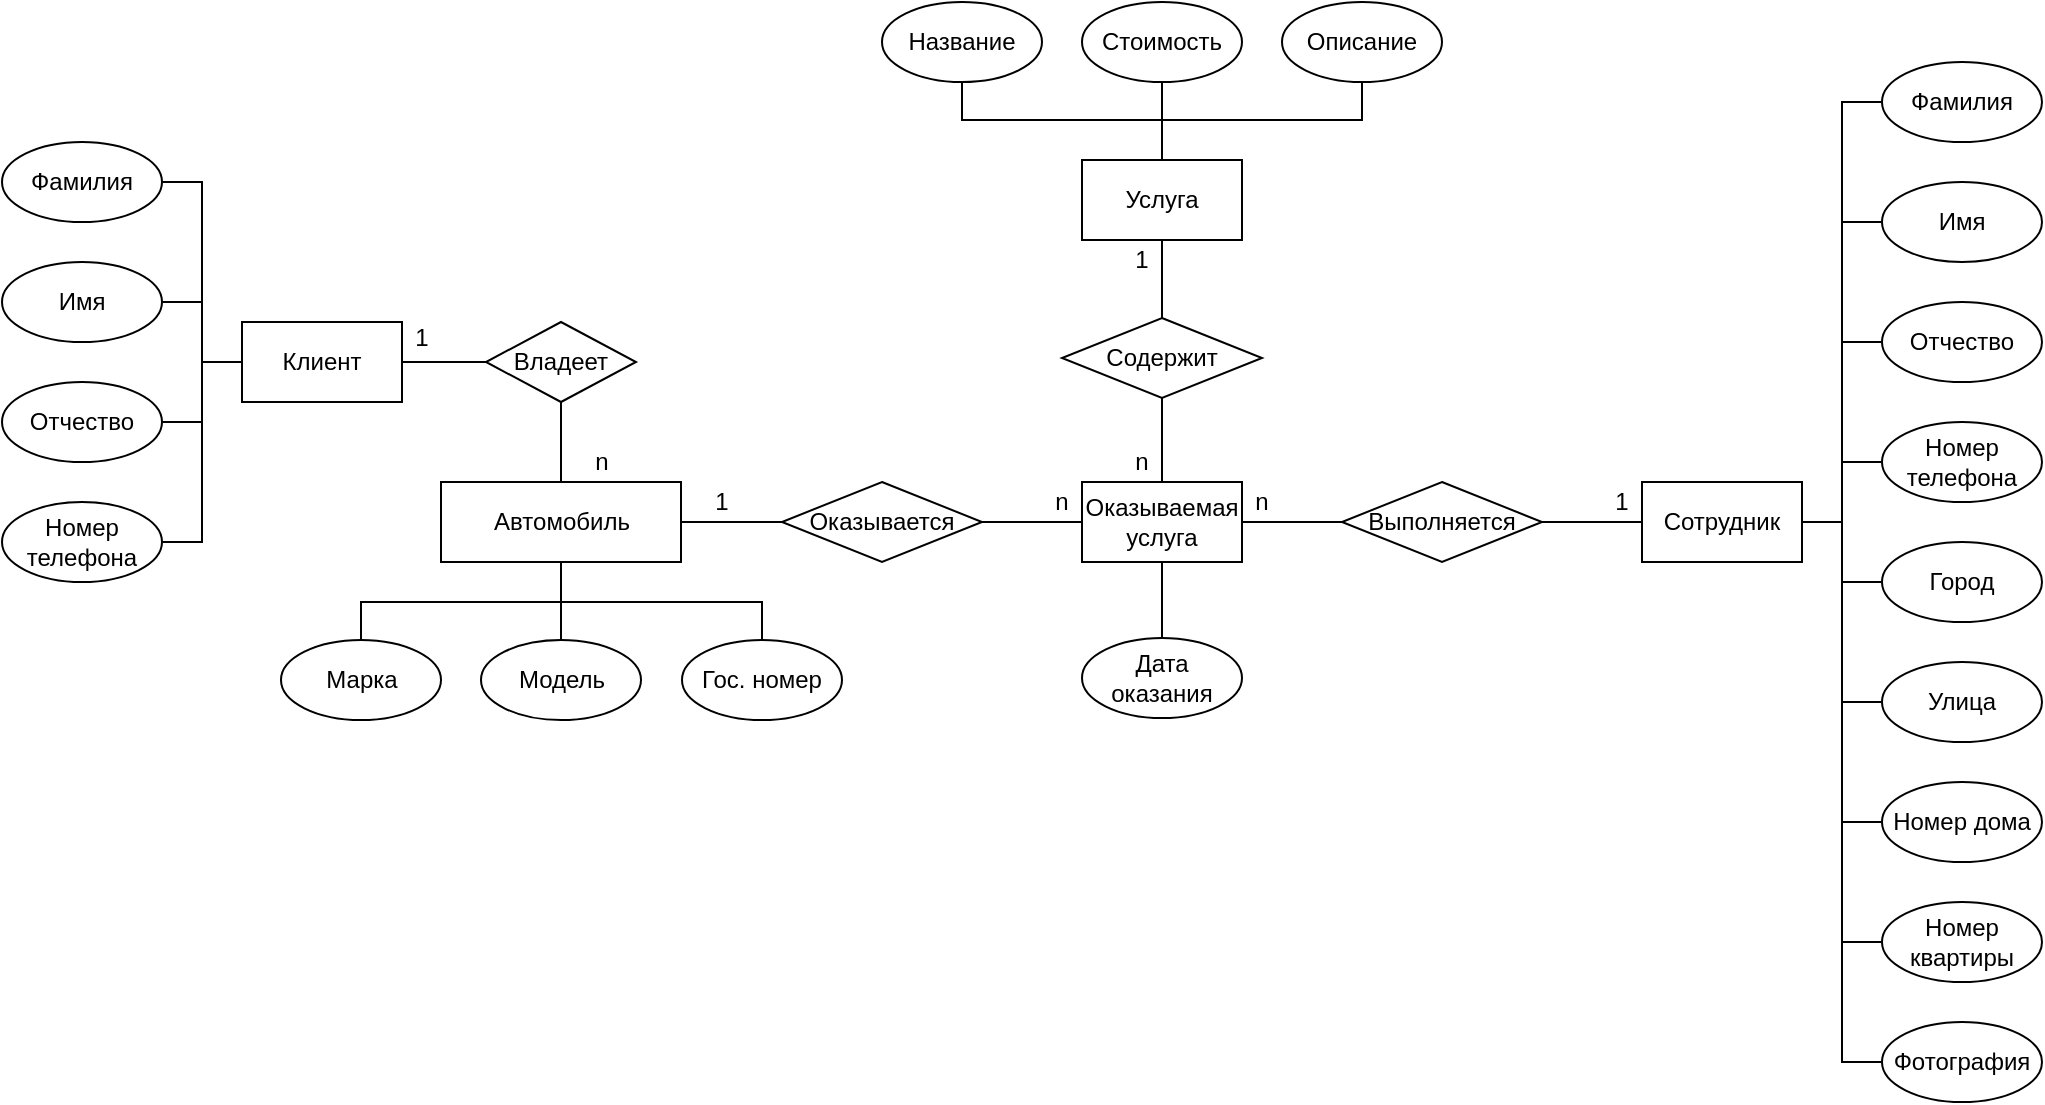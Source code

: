<mxfile version="24.9.0">
  <diagram name="Страница — 1" id="UIwuyxUuAgWcMKRViX4k">
    <mxGraphModel dx="1810" dy="460" grid="1" gridSize="10" guides="1" tooltips="1" connect="1" arrows="1" fold="1" page="1" pageScale="1" pageWidth="827" pageHeight="1169" math="0" shadow="0">
      <root>
        <mxCell id="0" />
        <mxCell id="1" parent="0" />
        <mxCell id="mFbKZ_o9LPMVzAf8WOri-20" value="Марка" style="ellipse;whiteSpace=wrap;html=1;" parent="1" vertex="1">
          <mxGeometry x="19.5" y="519" width="80" height="40" as="geometry" />
        </mxCell>
        <mxCell id="mFbKZ_o9LPMVzAf8WOri-21" value="Модель" style="ellipse;whiteSpace=wrap;html=1;" parent="1" vertex="1">
          <mxGeometry x="119.5" y="519" width="80" height="40" as="geometry" />
        </mxCell>
        <mxCell id="mFbKZ_o9LPMVzAf8WOri-117" style="edgeStyle=orthogonalEdgeStyle;rounded=0;orthogonalLoop=1;jettySize=auto;html=1;exitX=0.5;exitY=1;exitDx=0;exitDy=0;entryX=0.5;entryY=0;entryDx=0;entryDy=0;endArrow=none;endFill=0;" parent="1" source="mFbKZ_o9LPMVzAf8WOri-25" target="mFbKZ_o9LPMVzAf8WOri-21" edge="1">
          <mxGeometry relative="1" as="geometry" />
        </mxCell>
        <mxCell id="mFbKZ_o9LPMVzAf8WOri-118" style="edgeStyle=orthogonalEdgeStyle;rounded=0;orthogonalLoop=1;jettySize=auto;html=1;exitX=0.5;exitY=1;exitDx=0;exitDy=0;entryX=0.5;entryY=0;entryDx=0;entryDy=0;endArrow=none;endFill=0;" parent="1" source="mFbKZ_o9LPMVzAf8WOri-25" target="mFbKZ_o9LPMVzAf8WOri-30" edge="1">
          <mxGeometry relative="1" as="geometry">
            <Array as="points">
              <mxPoint x="160" y="500" />
              <mxPoint x="260" y="500" />
            </Array>
          </mxGeometry>
        </mxCell>
        <mxCell id="mFbKZ_o9LPMVzAf8WOri-119" style="edgeStyle=orthogonalEdgeStyle;rounded=0;orthogonalLoop=1;jettySize=auto;html=1;exitX=0.5;exitY=1;exitDx=0;exitDy=0;entryX=0.5;entryY=0;entryDx=0;entryDy=0;endArrow=none;endFill=0;" parent="1" source="mFbKZ_o9LPMVzAf8WOri-25" target="mFbKZ_o9LPMVzAf8WOri-20" edge="1">
          <mxGeometry relative="1" as="geometry">
            <Array as="points">
              <mxPoint x="160" y="500" />
              <mxPoint x="60" y="500" />
            </Array>
          </mxGeometry>
        </mxCell>
        <mxCell id="mFbKZ_o9LPMVzAf8WOri-25" value="Автомобиль" style="rounded=0;whiteSpace=wrap;html=1;" parent="1" vertex="1">
          <mxGeometry x="99.5" y="440" width="120" height="40" as="geometry" />
        </mxCell>
        <mxCell id="mFbKZ_o9LPMVzAf8WOri-110" style="edgeStyle=orthogonalEdgeStyle;rounded=0;orthogonalLoop=1;jettySize=auto;html=1;exitX=0;exitY=0.5;exitDx=0;exitDy=0;entryX=1;entryY=0.5;entryDx=0;entryDy=0;endArrow=none;endFill=0;startArrow=none;startFill=0;" parent="1" source="mFbKZ_o9LPMVzAf8WOri-26" target="mFbKZ_o9LPMVzAf8WOri-28" edge="1">
          <mxGeometry relative="1" as="geometry" />
        </mxCell>
        <mxCell id="mFbKZ_o9LPMVzAf8WOri-112" style="edgeStyle=orthogonalEdgeStyle;rounded=0;orthogonalLoop=1;jettySize=auto;html=1;exitX=0.5;exitY=1;exitDx=0;exitDy=0;entryX=0.5;entryY=0;entryDx=0;entryDy=0;endArrow=none;endFill=0;startArrow=none;startFill=0;" parent="1" source="mFbKZ_o9LPMVzAf8WOri-26" target="mFbKZ_o9LPMVzAf8WOri-25" edge="1">
          <mxGeometry relative="1" as="geometry" />
        </mxCell>
        <mxCell id="mFbKZ_o9LPMVzAf8WOri-26" value="Владеет" style="rhombus;whiteSpace=wrap;html=1;" parent="1" vertex="1">
          <mxGeometry x="122" y="360" width="75" height="40" as="geometry" />
        </mxCell>
        <mxCell id="mFbKZ_o9LPMVzAf8WOri-28" value="Клиент" style="rounded=0;whiteSpace=wrap;html=1;" parent="1" vertex="1">
          <mxGeometry y="360" width="80" height="40" as="geometry" />
        </mxCell>
        <mxCell id="mFbKZ_o9LPMVzAf8WOri-30" value="Гос. номер" style="ellipse;whiteSpace=wrap;html=1;" parent="1" vertex="1">
          <mxGeometry x="220" y="519" width="80" height="40" as="geometry" />
        </mxCell>
        <mxCell id="mFbKZ_o9LPMVzAf8WOri-106" style="edgeStyle=orthogonalEdgeStyle;rounded=0;orthogonalLoop=1;jettySize=auto;html=1;exitX=1;exitY=0.5;exitDx=0;exitDy=0;entryX=0;entryY=0.5;entryDx=0;entryDy=0;endArrow=none;endFill=0;" parent="1" source="mFbKZ_o9LPMVzAf8WOri-32" target="mFbKZ_o9LPMVzAf8WOri-28" edge="1">
          <mxGeometry relative="1" as="geometry" />
        </mxCell>
        <mxCell id="mFbKZ_o9LPMVzAf8WOri-32" value="Фамилия" style="ellipse;whiteSpace=wrap;html=1;" parent="1" vertex="1">
          <mxGeometry x="-120" y="270" width="80" height="40" as="geometry" />
        </mxCell>
        <mxCell id="mFbKZ_o9LPMVzAf8WOri-107" style="edgeStyle=orthogonalEdgeStyle;rounded=0;orthogonalLoop=1;jettySize=auto;html=1;exitX=1;exitY=0.5;exitDx=0;exitDy=0;entryX=0;entryY=0.5;entryDx=0;entryDy=0;endArrow=none;endFill=0;" parent="1" source="mFbKZ_o9LPMVzAf8WOri-34" target="mFbKZ_o9LPMVzAf8WOri-28" edge="1">
          <mxGeometry relative="1" as="geometry" />
        </mxCell>
        <mxCell id="mFbKZ_o9LPMVzAf8WOri-34" value="Имя" style="ellipse;whiteSpace=wrap;html=1;" parent="1" vertex="1">
          <mxGeometry x="-120" y="330" width="80" height="40" as="geometry" />
        </mxCell>
        <mxCell id="mFbKZ_o9LPMVzAf8WOri-108" style="edgeStyle=orthogonalEdgeStyle;rounded=0;orthogonalLoop=1;jettySize=auto;html=1;exitX=1;exitY=0.5;exitDx=0;exitDy=0;entryX=0;entryY=0.5;entryDx=0;entryDy=0;endArrow=none;endFill=0;" parent="1" source="mFbKZ_o9LPMVzAf8WOri-36" target="mFbKZ_o9LPMVzAf8WOri-28" edge="1">
          <mxGeometry relative="1" as="geometry" />
        </mxCell>
        <mxCell id="mFbKZ_o9LPMVzAf8WOri-36" value="Отчество" style="ellipse;whiteSpace=wrap;html=1;" parent="1" vertex="1">
          <mxGeometry x="-120" y="390" width="80" height="40" as="geometry" />
        </mxCell>
        <mxCell id="mFbKZ_o9LPMVzAf8WOri-109" style="edgeStyle=orthogonalEdgeStyle;rounded=0;orthogonalLoop=1;jettySize=auto;html=1;exitX=1;exitY=0.5;exitDx=0;exitDy=0;entryX=0;entryY=0.5;entryDx=0;entryDy=0;endArrow=none;endFill=0;" parent="1" source="mFbKZ_o9LPMVzAf8WOri-38" target="mFbKZ_o9LPMVzAf8WOri-28" edge="1">
          <mxGeometry relative="1" as="geometry" />
        </mxCell>
        <mxCell id="mFbKZ_o9LPMVzAf8WOri-38" value="Номер телефона" style="ellipse;whiteSpace=wrap;html=1;" parent="1" vertex="1">
          <mxGeometry x="-120" y="450" width="80" height="40" as="geometry" />
        </mxCell>
        <mxCell id="mFbKZ_o9LPMVzAf8WOri-59" value="Дата оказания" style="ellipse;whiteSpace=wrap;html=1;" parent="1" vertex="1">
          <mxGeometry x="420" y="518" width="80" height="40" as="geometry" />
        </mxCell>
        <mxCell id="mFbKZ_o9LPMVzAf8WOri-121" style="edgeStyle=orthogonalEdgeStyle;rounded=0;orthogonalLoop=1;jettySize=auto;html=1;exitX=0.5;exitY=1;exitDx=0;exitDy=0;entryX=0.5;entryY=0;entryDx=0;entryDy=0;endArrow=none;endFill=0;" parent="1" source="mFbKZ_o9LPMVzAf8WOri-72" target="mFbKZ_o9LPMVzAf8WOri-59" edge="1">
          <mxGeometry relative="1" as="geometry" />
        </mxCell>
        <mxCell id="mFbKZ_o9LPMVzAf8WOri-72" value="Оказываемая услуга" style="rounded=0;whiteSpace=wrap;html=1;" parent="1" vertex="1">
          <mxGeometry x="420" y="440" width="80" height="40" as="geometry" />
        </mxCell>
        <mxCell id="mFbKZ_o9LPMVzAf8WOri-113" style="edgeStyle=orthogonalEdgeStyle;rounded=0;orthogonalLoop=1;jettySize=auto;html=1;exitX=0;exitY=0.5;exitDx=0;exitDy=0;entryX=1;entryY=0.5;entryDx=0;entryDy=0;endArrow=none;endFill=0;startArrow=none;startFill=0;" parent="1" source="mFbKZ_o9LPMVzAf8WOri-75" target="mFbKZ_o9LPMVzAf8WOri-25" edge="1">
          <mxGeometry relative="1" as="geometry" />
        </mxCell>
        <mxCell id="mFbKZ_o9LPMVzAf8WOri-114" style="edgeStyle=orthogonalEdgeStyle;rounded=0;orthogonalLoop=1;jettySize=auto;html=1;exitX=1;exitY=0.5;exitDx=0;exitDy=0;entryX=0;entryY=0.5;entryDx=0;entryDy=0;endArrow=none;endFill=0;startArrow=none;startFill=0;" parent="1" source="mFbKZ_o9LPMVzAf8WOri-75" target="mFbKZ_o9LPMVzAf8WOri-72" edge="1">
          <mxGeometry relative="1" as="geometry" />
        </mxCell>
        <mxCell id="mFbKZ_o9LPMVzAf8WOri-75" value="Оказывается" style="rhombus;whiteSpace=wrap;html=1;" parent="1" vertex="1">
          <mxGeometry x="270" y="440" width="100" height="40" as="geometry" />
        </mxCell>
        <mxCell id="mFbKZ_o9LPMVzAf8WOri-122" style="edgeStyle=orthogonalEdgeStyle;rounded=0;orthogonalLoop=1;jettySize=auto;html=1;exitX=0.5;exitY=0;exitDx=0;exitDy=0;entryX=0.5;entryY=1;entryDx=0;entryDy=0;endArrow=none;endFill=0;" parent="1" source="mFbKZ_o9LPMVzAf8WOri-89" target="mFbKZ_o9LPMVzAf8WOri-90" edge="1">
          <mxGeometry relative="1" as="geometry">
            <Array as="points">
              <mxPoint x="460" y="259" />
              <mxPoint x="360" y="259" />
            </Array>
          </mxGeometry>
        </mxCell>
        <mxCell id="mFbKZ_o9LPMVzAf8WOri-123" style="edgeStyle=orthogonalEdgeStyle;rounded=0;orthogonalLoop=1;jettySize=auto;html=1;exitX=0.5;exitY=0;exitDx=0;exitDy=0;entryX=0.5;entryY=1;entryDx=0;entryDy=0;endArrow=none;endFill=0;" parent="1" source="mFbKZ_o9LPMVzAf8WOri-89" target="mFbKZ_o9LPMVzAf8WOri-93" edge="1">
          <mxGeometry relative="1" as="geometry">
            <Array as="points">
              <mxPoint x="460" y="259" />
              <mxPoint x="560" y="259" />
            </Array>
          </mxGeometry>
        </mxCell>
        <mxCell id="mFbKZ_o9LPMVzAf8WOri-124" style="edgeStyle=orthogonalEdgeStyle;rounded=0;orthogonalLoop=1;jettySize=auto;html=1;exitX=0.5;exitY=0;exitDx=0;exitDy=0;entryX=0.5;entryY=1;entryDx=0;entryDy=0;endArrow=none;endFill=0;" parent="1" source="mFbKZ_o9LPMVzAf8WOri-89" target="mFbKZ_o9LPMVzAf8WOri-92" edge="1">
          <mxGeometry relative="1" as="geometry" />
        </mxCell>
        <mxCell id="mFbKZ_o9LPMVzAf8WOri-89" value="Услуга" style="rounded=0;whiteSpace=wrap;html=1;" parent="1" vertex="1">
          <mxGeometry x="420" y="279" width="80" height="40" as="geometry" />
        </mxCell>
        <mxCell id="mFbKZ_o9LPMVzAf8WOri-90" value="Название" style="ellipse;whiteSpace=wrap;html=1;" parent="1" vertex="1">
          <mxGeometry x="320" y="200" width="80" height="40" as="geometry" />
        </mxCell>
        <mxCell id="mFbKZ_o9LPMVzAf8WOri-92" value="Стоимость" style="ellipse;whiteSpace=wrap;html=1;" parent="1" vertex="1">
          <mxGeometry x="420" y="200" width="80" height="40" as="geometry" />
        </mxCell>
        <mxCell id="mFbKZ_o9LPMVzAf8WOri-93" value="Описание" style="ellipse;whiteSpace=wrap;html=1;" parent="1" vertex="1">
          <mxGeometry x="520" y="200" width="80" height="40" as="geometry" />
        </mxCell>
        <mxCell id="mFbKZ_o9LPMVzAf8WOri-120" style="edgeStyle=orthogonalEdgeStyle;rounded=0;orthogonalLoop=1;jettySize=auto;html=1;exitX=0.5;exitY=0;exitDx=0;exitDy=0;entryX=0.5;entryY=1;entryDx=0;entryDy=0;endArrow=none;endFill=0;startArrow=none;startFill=0;" parent="1" source="mFbKZ_o9LPMVzAf8WOri-94" target="mFbKZ_o9LPMVzAf8WOri-89" edge="1">
          <mxGeometry relative="1" as="geometry" />
        </mxCell>
        <mxCell id="mFbKZ_o9LPMVzAf8WOri-126" style="edgeStyle=orthogonalEdgeStyle;rounded=0;orthogonalLoop=1;jettySize=auto;html=1;exitX=0.5;exitY=1;exitDx=0;exitDy=0;entryX=0.5;entryY=0;entryDx=0;entryDy=0;endArrow=none;endFill=0;startArrow=none;startFill=0;" parent="1" source="mFbKZ_o9LPMVzAf8WOri-94" target="mFbKZ_o9LPMVzAf8WOri-72" edge="1">
          <mxGeometry relative="1" as="geometry" />
        </mxCell>
        <mxCell id="mFbKZ_o9LPMVzAf8WOri-94" value="Содержит" style="rhombus;whiteSpace=wrap;html=1;" parent="1" vertex="1">
          <mxGeometry x="410" y="358" width="100" height="40" as="geometry" />
        </mxCell>
        <mxCell id="mFbKZ_o9LPMVzAf8WOri-127" style="edgeStyle=orthogonalEdgeStyle;rounded=0;orthogonalLoop=1;jettySize=auto;html=1;exitX=1;exitY=0.5;exitDx=0;exitDy=0;entryX=0;entryY=0.5;entryDx=0;entryDy=0;endArrow=none;endFill=0;" parent="1" source="mFbKZ_o9LPMVzAf8WOri-95" target="mFbKZ_o9LPMVzAf8WOri-96" edge="1">
          <mxGeometry relative="1" as="geometry" />
        </mxCell>
        <mxCell id="mFbKZ_o9LPMVzAf8WOri-128" style="edgeStyle=orthogonalEdgeStyle;rounded=0;orthogonalLoop=1;jettySize=auto;html=1;exitX=1;exitY=0.5;exitDx=0;exitDy=0;entryX=0;entryY=0.5;entryDx=0;entryDy=0;endArrow=none;endFill=0;" parent="1" source="mFbKZ_o9LPMVzAf8WOri-95" target="mFbKZ_o9LPMVzAf8WOri-103" edge="1">
          <mxGeometry relative="1" as="geometry" />
        </mxCell>
        <mxCell id="mFbKZ_o9LPMVzAf8WOri-129" style="edgeStyle=orthogonalEdgeStyle;rounded=0;orthogonalLoop=1;jettySize=auto;html=1;exitX=1;exitY=0.5;exitDx=0;exitDy=0;entryX=0;entryY=0.5;entryDx=0;entryDy=0;endArrow=none;endFill=0;" parent="1" source="mFbKZ_o9LPMVzAf8WOri-95" target="mFbKZ_o9LPMVzAf8WOri-97" edge="1">
          <mxGeometry relative="1" as="geometry" />
        </mxCell>
        <mxCell id="mFbKZ_o9LPMVzAf8WOri-130" style="edgeStyle=orthogonalEdgeStyle;rounded=0;orthogonalLoop=1;jettySize=auto;html=1;exitX=1;exitY=0.5;exitDx=0;exitDy=0;entryX=0;entryY=0.5;entryDx=0;entryDy=0;endArrow=none;endFill=0;" parent="1" source="mFbKZ_o9LPMVzAf8WOri-95" target="mFbKZ_o9LPMVzAf8WOri-102" edge="1">
          <mxGeometry relative="1" as="geometry" />
        </mxCell>
        <mxCell id="mFbKZ_o9LPMVzAf8WOri-131" style="edgeStyle=orthogonalEdgeStyle;rounded=0;orthogonalLoop=1;jettySize=auto;html=1;exitX=1;exitY=0.5;exitDx=0;exitDy=0;entryX=0;entryY=0.5;entryDx=0;entryDy=0;endArrow=none;endFill=0;" parent="1" source="mFbKZ_o9LPMVzAf8WOri-95" target="mFbKZ_o9LPMVzAf8WOri-98" edge="1">
          <mxGeometry relative="1" as="geometry" />
        </mxCell>
        <mxCell id="mFbKZ_o9LPMVzAf8WOri-132" style="edgeStyle=orthogonalEdgeStyle;rounded=0;orthogonalLoop=1;jettySize=auto;html=1;exitX=1;exitY=0.5;exitDx=0;exitDy=0;entryX=0;entryY=0.5;entryDx=0;entryDy=0;endArrow=none;endFill=0;" parent="1" source="mFbKZ_o9LPMVzAf8WOri-95" target="mFbKZ_o9LPMVzAf8WOri-101" edge="1">
          <mxGeometry relative="1" as="geometry" />
        </mxCell>
        <mxCell id="mFbKZ_o9LPMVzAf8WOri-133" style="edgeStyle=orthogonalEdgeStyle;rounded=0;orthogonalLoop=1;jettySize=auto;html=1;exitX=1;exitY=0.5;exitDx=0;exitDy=0;entryX=0;entryY=0.5;entryDx=0;entryDy=0;endArrow=none;endFill=0;" parent="1" source="mFbKZ_o9LPMVzAf8WOri-95" target="mFbKZ_o9LPMVzAf8WOri-100" edge="1">
          <mxGeometry relative="1" as="geometry" />
        </mxCell>
        <mxCell id="mFbKZ_o9LPMVzAf8WOri-134" style="edgeStyle=orthogonalEdgeStyle;rounded=0;orthogonalLoop=1;jettySize=auto;html=1;exitX=1;exitY=0.5;exitDx=0;exitDy=0;entryX=0;entryY=0.5;entryDx=0;entryDy=0;endArrow=none;endFill=0;" parent="1" source="mFbKZ_o9LPMVzAf8WOri-95" target="mFbKZ_o9LPMVzAf8WOri-99" edge="1">
          <mxGeometry relative="1" as="geometry" />
        </mxCell>
        <mxCell id="7s7aIejAtqxaljDBsI_9-2" style="edgeStyle=orthogonalEdgeStyle;rounded=0;orthogonalLoop=1;jettySize=auto;html=1;exitX=1;exitY=0.5;exitDx=0;exitDy=0;entryX=0;entryY=0.5;entryDx=0;entryDy=0;endArrow=none;endFill=0;" parent="1" source="mFbKZ_o9LPMVzAf8WOri-95" target="7s7aIejAtqxaljDBsI_9-1" edge="1">
          <mxGeometry relative="1" as="geometry" />
        </mxCell>
        <mxCell id="mFbKZ_o9LPMVzAf8WOri-95" value="Сотрудник" style="rounded=0;whiteSpace=wrap;html=1;" parent="1" vertex="1">
          <mxGeometry x="700" y="440" width="80" height="40" as="geometry" />
        </mxCell>
        <mxCell id="mFbKZ_o9LPMVzAf8WOri-96" value="Фамилия" style="ellipse;whiteSpace=wrap;html=1;" parent="1" vertex="1">
          <mxGeometry x="820" y="230" width="80" height="40" as="geometry" />
        </mxCell>
        <mxCell id="mFbKZ_o9LPMVzAf8WOri-97" value="Имя" style="ellipse;whiteSpace=wrap;html=1;" parent="1" vertex="1">
          <mxGeometry x="820" y="290" width="80" height="40" as="geometry" />
        </mxCell>
        <mxCell id="mFbKZ_o9LPMVzAf8WOri-98" value="Отчество" style="ellipse;whiteSpace=wrap;html=1;" parent="1" vertex="1">
          <mxGeometry x="820" y="350" width="80" height="40" as="geometry" />
        </mxCell>
        <mxCell id="mFbKZ_o9LPMVzAf8WOri-99" value="Номер телефона" style="ellipse;whiteSpace=wrap;html=1;" parent="1" vertex="1">
          <mxGeometry x="820" y="410" width="80" height="40" as="geometry" />
        </mxCell>
        <mxCell id="mFbKZ_o9LPMVzAf8WOri-100" value="Город" style="ellipse;whiteSpace=wrap;html=1;" parent="1" vertex="1">
          <mxGeometry x="820" y="470" width="80" height="40" as="geometry" />
        </mxCell>
        <mxCell id="mFbKZ_o9LPMVzAf8WOri-101" value="Улица" style="ellipse;whiteSpace=wrap;html=1;" parent="1" vertex="1">
          <mxGeometry x="820" y="530" width="80" height="40" as="geometry" />
        </mxCell>
        <mxCell id="mFbKZ_o9LPMVzAf8WOri-102" value="Номер дома" style="ellipse;whiteSpace=wrap;html=1;" parent="1" vertex="1">
          <mxGeometry x="820" y="590" width="80" height="40" as="geometry" />
        </mxCell>
        <mxCell id="mFbKZ_o9LPMVzAf8WOri-103" value="Номер квартиры" style="ellipse;whiteSpace=wrap;html=1;" parent="1" vertex="1">
          <mxGeometry x="820" y="650" width="80" height="40" as="geometry" />
        </mxCell>
        <mxCell id="mFbKZ_o9LPMVzAf8WOri-115" style="edgeStyle=orthogonalEdgeStyle;rounded=0;orthogonalLoop=1;jettySize=auto;html=1;exitX=0;exitY=0.5;exitDx=0;exitDy=0;entryX=1;entryY=0.5;entryDx=0;entryDy=0;endArrow=none;endFill=0;startArrow=none;startFill=0;" parent="1" source="mFbKZ_o9LPMVzAf8WOri-104" target="mFbKZ_o9LPMVzAf8WOri-72" edge="1">
          <mxGeometry relative="1" as="geometry" />
        </mxCell>
        <mxCell id="mFbKZ_o9LPMVzAf8WOri-116" style="edgeStyle=orthogonalEdgeStyle;rounded=0;orthogonalLoop=1;jettySize=auto;html=1;exitX=1;exitY=0.5;exitDx=0;exitDy=0;entryX=0;entryY=0.5;entryDx=0;entryDy=0;endArrow=none;endFill=0;startArrow=none;startFill=0;" parent="1" source="mFbKZ_o9LPMVzAf8WOri-104" target="mFbKZ_o9LPMVzAf8WOri-95" edge="1">
          <mxGeometry relative="1" as="geometry" />
        </mxCell>
        <mxCell id="mFbKZ_o9LPMVzAf8WOri-104" value="Выполняется" style="rhombus;whiteSpace=wrap;html=1;" parent="1" vertex="1">
          <mxGeometry x="550" y="440" width="100" height="40" as="geometry" />
        </mxCell>
        <mxCell id="ysqGZ0WYRBbSjP4BedaU-1" value="n" style="text;html=1;strokeColor=none;fillColor=none;align=center;verticalAlign=middle;whiteSpace=wrap;rounded=0;" parent="1" vertex="1">
          <mxGeometry x="170" y="420" width="20" height="20" as="geometry" />
        </mxCell>
        <mxCell id="ysqGZ0WYRBbSjP4BedaU-2" value="1" style="text;html=1;strokeColor=none;fillColor=none;align=center;verticalAlign=middle;whiteSpace=wrap;rounded=0;" parent="1" vertex="1">
          <mxGeometry x="80" y="358" width="20" height="20" as="geometry" />
        </mxCell>
        <mxCell id="ysqGZ0WYRBbSjP4BedaU-3" value="1" style="text;html=1;strokeColor=none;fillColor=none;align=center;verticalAlign=middle;whiteSpace=wrap;rounded=0;" parent="1" vertex="1">
          <mxGeometry x="230" y="440" width="20" height="20" as="geometry" />
        </mxCell>
        <mxCell id="ysqGZ0WYRBbSjP4BedaU-4" value="n" style="text;html=1;strokeColor=none;fillColor=none;align=center;verticalAlign=middle;whiteSpace=wrap;rounded=0;" parent="1" vertex="1">
          <mxGeometry x="400" y="440" width="20" height="20" as="geometry" />
        </mxCell>
        <mxCell id="ysqGZ0WYRBbSjP4BedaU-5" value="1" style="text;html=1;strokeColor=none;fillColor=none;align=center;verticalAlign=middle;whiteSpace=wrap;rounded=0;" parent="1" vertex="1">
          <mxGeometry x="440" y="319" width="20" height="20" as="geometry" />
        </mxCell>
        <mxCell id="ysqGZ0WYRBbSjP4BedaU-6" value="n" style="text;html=1;strokeColor=none;fillColor=none;align=center;verticalAlign=middle;whiteSpace=wrap;rounded=0;" parent="1" vertex="1">
          <mxGeometry x="440" y="420" width="20" height="20" as="geometry" />
        </mxCell>
        <mxCell id="ysqGZ0WYRBbSjP4BedaU-7" value="n" style="text;html=1;strokeColor=none;fillColor=none;align=center;verticalAlign=middle;whiteSpace=wrap;rounded=0;" parent="1" vertex="1">
          <mxGeometry x="500" y="440" width="20" height="20" as="geometry" />
        </mxCell>
        <mxCell id="ysqGZ0WYRBbSjP4BedaU-8" value="1" style="text;html=1;strokeColor=none;fillColor=none;align=center;verticalAlign=middle;whiteSpace=wrap;rounded=0;" parent="1" vertex="1">
          <mxGeometry x="680" y="440" width="20" height="20" as="geometry" />
        </mxCell>
        <mxCell id="7s7aIejAtqxaljDBsI_9-1" value="Фотография" style="ellipse;whiteSpace=wrap;html=1;" parent="1" vertex="1">
          <mxGeometry x="820" y="710" width="80" height="40" as="geometry" />
        </mxCell>
      </root>
    </mxGraphModel>
  </diagram>
</mxfile>
